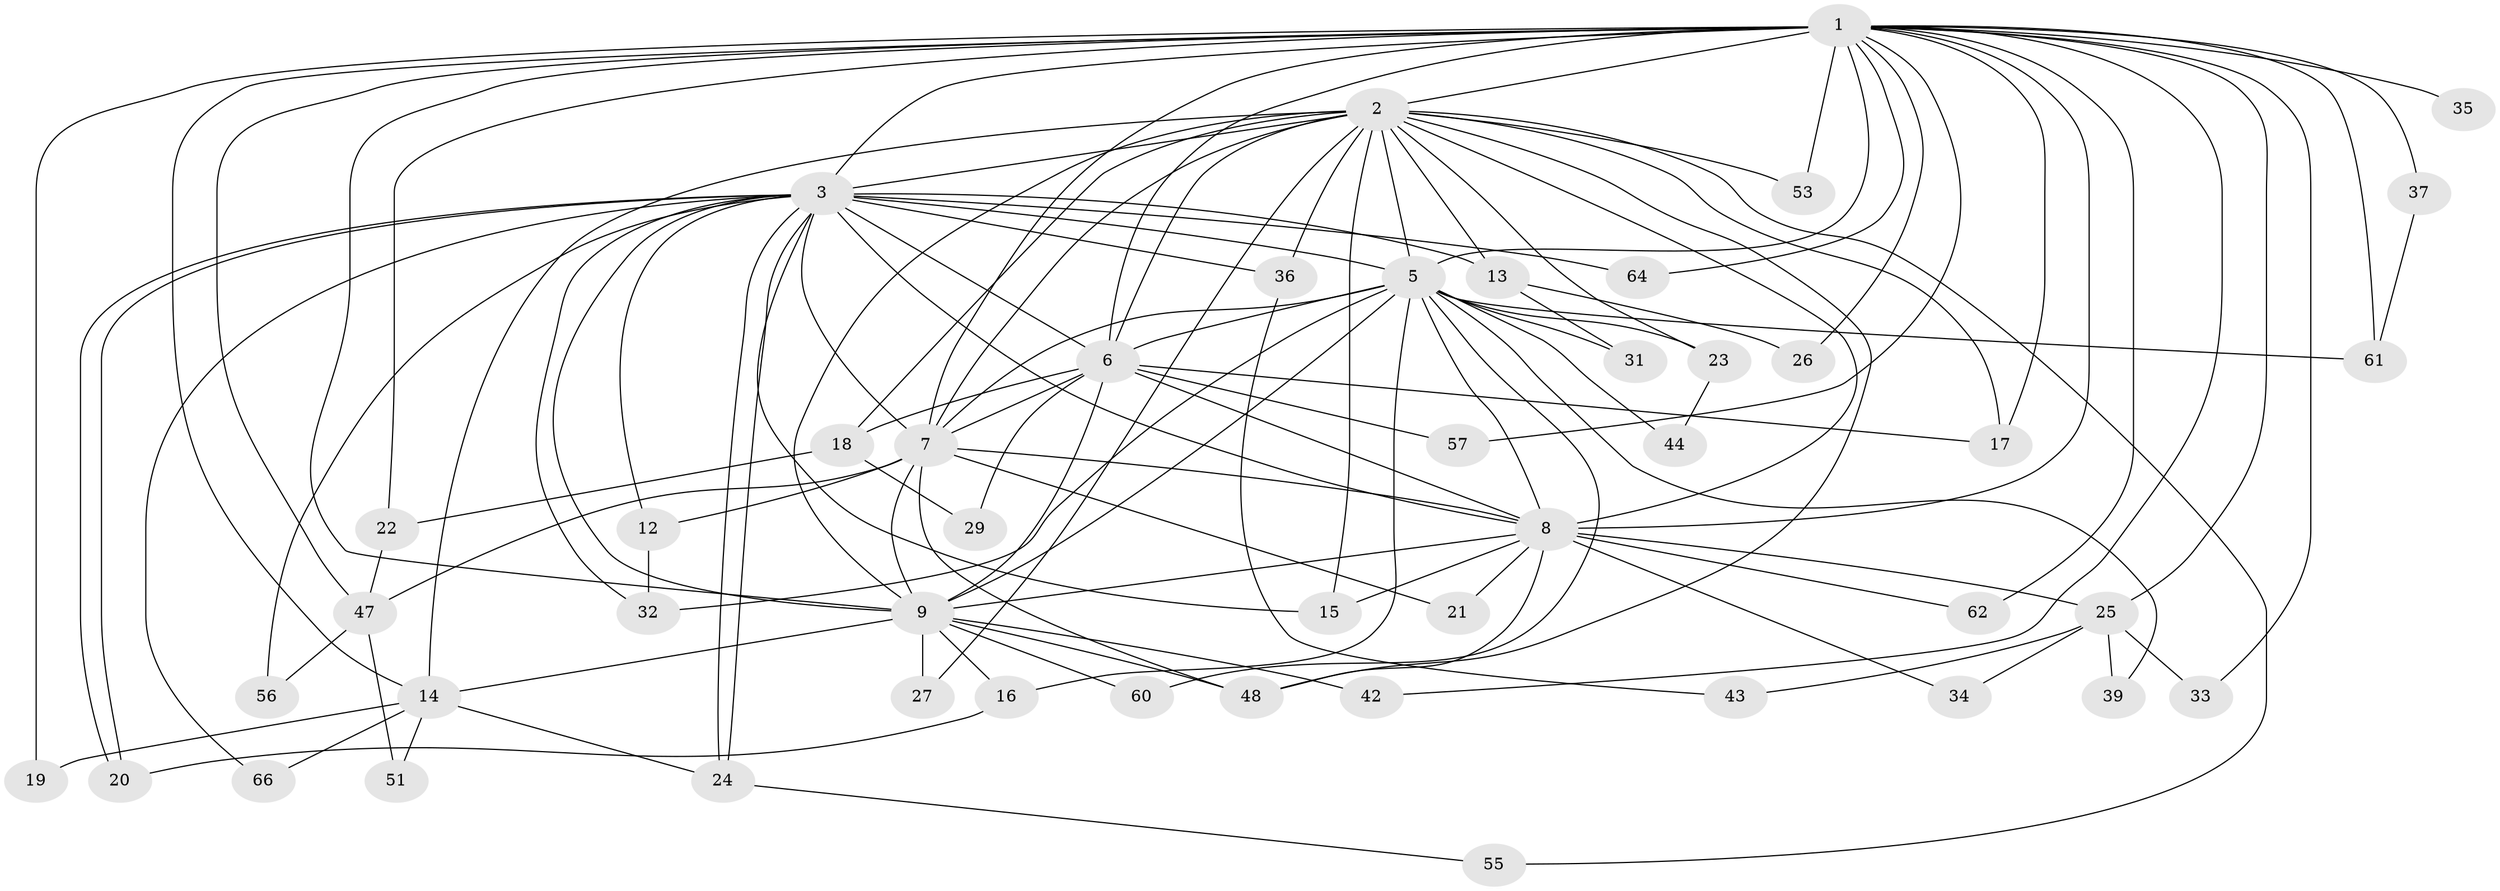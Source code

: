 // Generated by graph-tools (version 1.1) at 2025/23/03/03/25 07:23:40]
// undirected, 48 vertices, 116 edges
graph export_dot {
graph [start="1"]
  node [color=gray90,style=filled];
  1 [super="+4"];
  2 [super="+10"];
  3 [super="+46"];
  5 [super="+58"];
  6 [super="+11"];
  7;
  8 [super="+28"];
  9 [super="+50"];
  12 [super="+41"];
  13;
  14 [super="+40"];
  15 [super="+30"];
  16;
  17 [super="+49"];
  18 [super="+63"];
  19;
  20 [super="+59"];
  21;
  22;
  23;
  24 [super="+45"];
  25 [super="+38"];
  26;
  27;
  29;
  31;
  32;
  33;
  34;
  35;
  36;
  37;
  39;
  42;
  43;
  44;
  47 [super="+54"];
  48 [super="+52"];
  51;
  53;
  55;
  56;
  57;
  60;
  61 [super="+65"];
  62;
  64;
  66;
  1 -- 2 [weight=4];
  1 -- 3 [weight=2];
  1 -- 5 [weight=2];
  1 -- 6 [weight=2];
  1 -- 7 [weight=2];
  1 -- 8 [weight=3];
  1 -- 9 [weight=2];
  1 -- 25;
  1 -- 33;
  1 -- 35 [weight=2];
  1 -- 53;
  1 -- 57;
  1 -- 62;
  1 -- 64;
  1 -- 17;
  1 -- 19;
  1 -- 22;
  1 -- 26;
  1 -- 37;
  1 -- 42;
  1 -- 47;
  1 -- 61;
  1 -- 14;
  2 -- 3 [weight=3];
  2 -- 5 [weight=2];
  2 -- 6 [weight=2];
  2 -- 7 [weight=2];
  2 -- 8 [weight=2];
  2 -- 9 [weight=2];
  2 -- 14;
  2 -- 27;
  2 -- 55;
  2 -- 36;
  2 -- 13;
  2 -- 15;
  2 -- 48;
  2 -- 18;
  2 -- 53;
  2 -- 23;
  2 -- 17;
  3 -- 5;
  3 -- 6 [weight=2];
  3 -- 7;
  3 -- 8;
  3 -- 9;
  3 -- 12;
  3 -- 13;
  3 -- 20;
  3 -- 20;
  3 -- 24;
  3 -- 24;
  3 -- 32;
  3 -- 36;
  3 -- 64;
  3 -- 66;
  3 -- 56;
  3 -- 15;
  5 -- 6;
  5 -- 7;
  5 -- 8;
  5 -- 9;
  5 -- 16;
  5 -- 23;
  5 -- 31;
  5 -- 32;
  5 -- 39;
  5 -- 44 [weight=2];
  5 -- 60;
  5 -- 61;
  6 -- 7;
  6 -- 8;
  6 -- 9;
  6 -- 17;
  6 -- 18;
  6 -- 29;
  6 -- 57;
  7 -- 8;
  7 -- 9;
  7 -- 12;
  7 -- 21;
  7 -- 47;
  7 -- 48;
  8 -- 9;
  8 -- 15;
  8 -- 21;
  8 -- 25 [weight=2];
  8 -- 48;
  8 -- 34;
  8 -- 62;
  9 -- 14;
  9 -- 16;
  9 -- 27;
  9 -- 42;
  9 -- 60;
  9 -- 48;
  12 -- 32;
  13 -- 26;
  13 -- 31;
  14 -- 19;
  14 -- 66;
  14 -- 24;
  14 -- 51;
  16 -- 20;
  18 -- 22;
  18 -- 29;
  22 -- 47;
  23 -- 44;
  24 -- 55;
  25 -- 33;
  25 -- 34;
  25 -- 39;
  25 -- 43;
  36 -- 43;
  37 -- 61;
  47 -- 51;
  47 -- 56;
}
